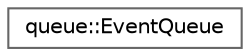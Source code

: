 digraph "Graphical Class Hierarchy"
{
 // LATEX_PDF_SIZE
  bgcolor="transparent";
  edge [fontname=Helvetica,fontsize=10,labelfontname=Helvetica,labelfontsize=10];
  node [fontname=Helvetica,fontsize=10,shape=box,height=0.2,width=0.4];
  rankdir="LR";
  Node0 [id="Node000000",label="queue::EventQueue",height=0.2,width=0.4,color="grey40", fillcolor="white", style="filled",URL="$classqueue_1_1_event_queue.html",tooltip=" "];
}
